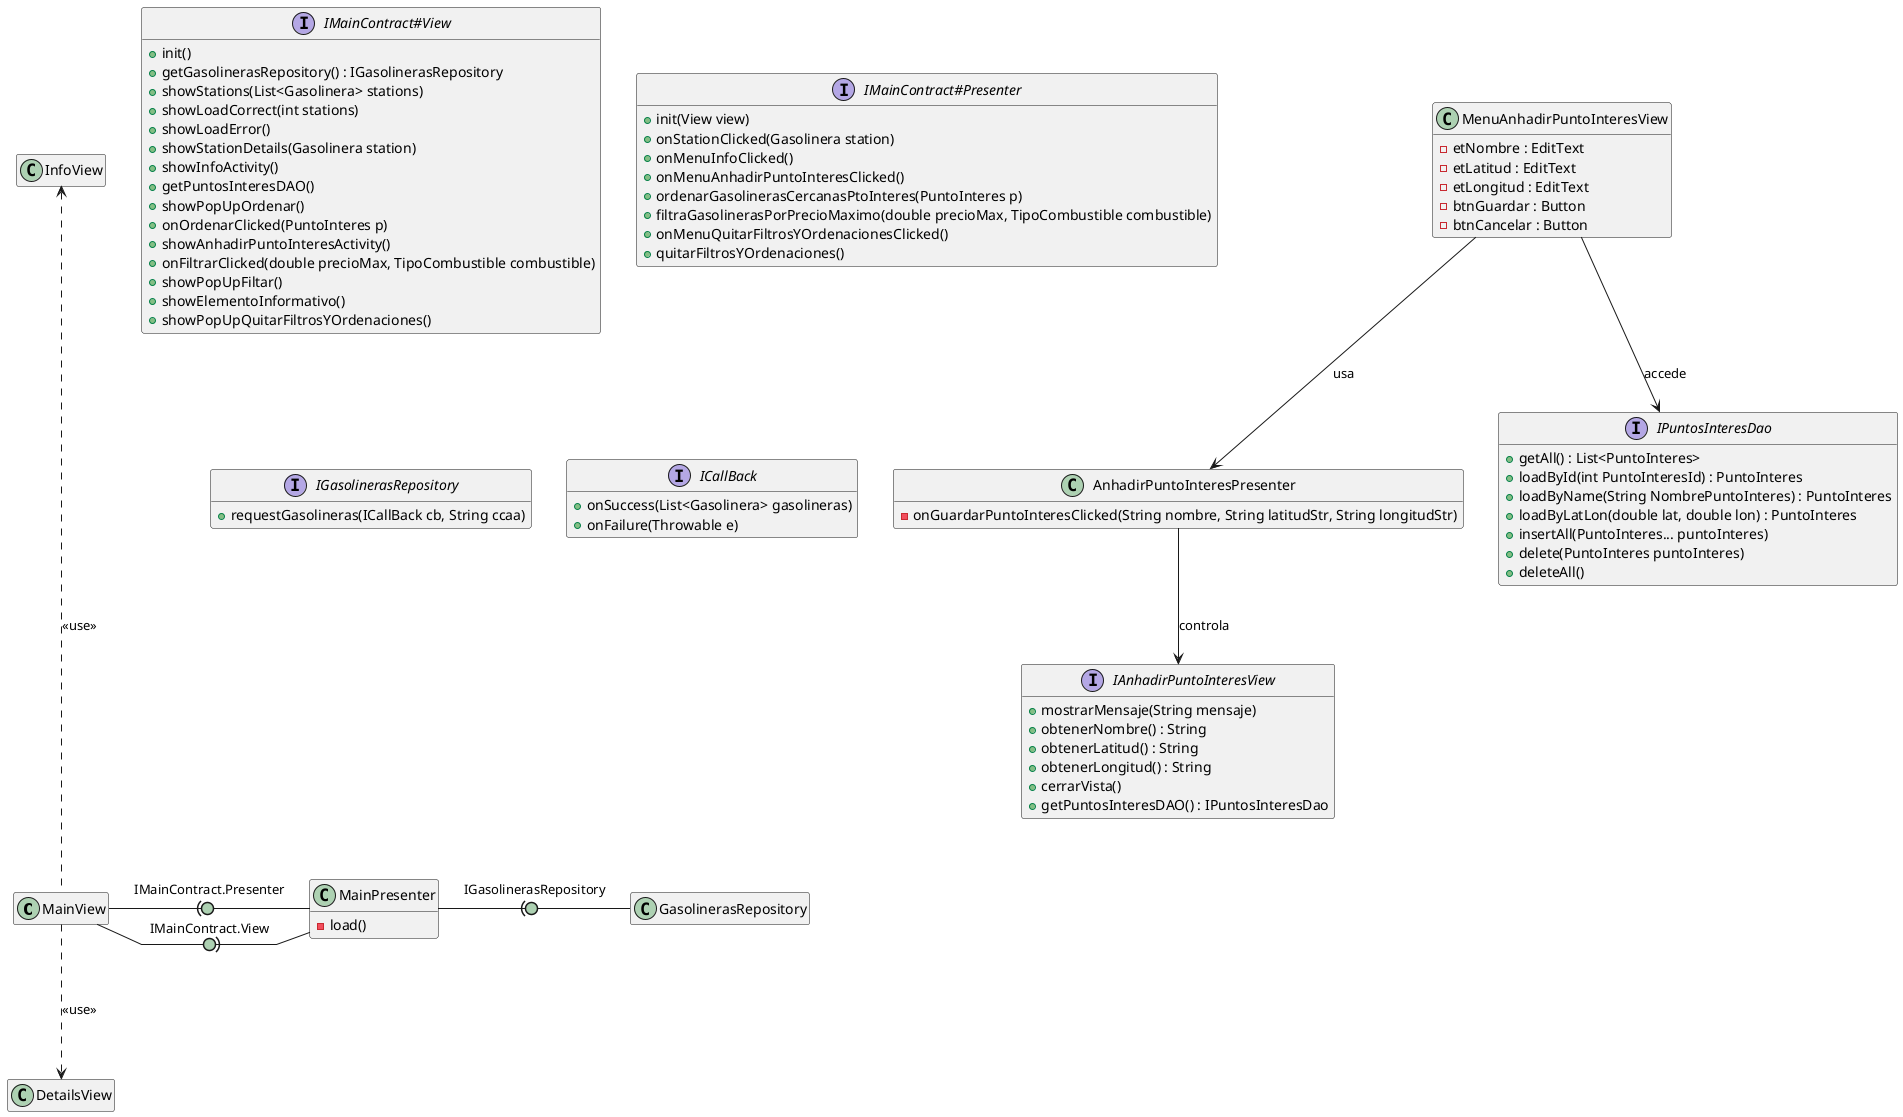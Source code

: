 @startuml clases

hide empty members
skinparam linetype polyline
skinparam arrowLollipopColor #ADD1B2

MainView -right(0- MainPresenter : IMainContract.Presenter
MainView -right0)- MainPresenter : IMainContract.View
MainView -up..-> InfoView : <<use>>
MainView -down..> DetailsView : <<use>>
MainPresenter -right(0- GasolinerasRepository : IGasolinerasRepository

class MainPresenter {
    -load()
}

interface IMainContract#View {
    + init()
    + getGasolinerasRepository() : IGasolinerasRepository
    + showStations(List<Gasolinera> stations)
    + showLoadCorrect(int stations)
    + showLoadError()
    + showStationDetails(Gasolinera station)
    + showInfoActivity()
    + getPuntosInteresDAO()
    + showPopUpOrdenar()
    + onOrdenarClicked(PuntoInteres p)
    + showAnhadirPuntoInteresActivity()
    + onFiltrarClicked(double precioMax, TipoCombustible combustible)
    + showPopUpFiltar()
    + showElementoInformativo()
    + showPopUpQuitarFiltrosYOrdenaciones()
}

interface IMainContract#Presenter {
    + init(View view)
    + onStationClicked(Gasolinera station)
    + onMenuInfoClicked()
    + onMenuAnhadirPuntoInteresClicked()
    + ordenarGasolinerasCercanasPtoInteres(PuntoInteres p)
    + filtraGasolinerasPorPrecioMaximo(double precioMax, TipoCombustible combustible)
    + onMenuQuitarFiltrosYOrdenacionesClicked()
    + quitarFiltrosYOrdenaciones()
}

interface IGasolinerasRepository {
    + requestGasolineras(ICallBack cb, String ccaa)
}

interface ICallBack {
    + onSuccess(List<Gasolinera> gasolineras)
    + onFailure(Throwable e)
}

class AnhadirPuntoInteresPresenter {
    - onGuardarPuntoInteresClicked(String nombre, String latitudStr, String longitudStr)
}

AnhadirPuntoInteresPresenter --> IAnhadirPuntoInteresView : controla

interface IAnhadirPuntoInteresView {
    + mostrarMensaje(String mensaje)
    + obtenerNombre() : String
    + obtenerLatitud() : String
    + obtenerLongitud() : String
    + cerrarVista()
    + getPuntosInteresDAO() : IPuntosInteresDao
}

class MenuAnhadirPuntoInteresView {
    - etNombre : EditText
    - etLatitud : EditText
    - etLongitud : EditText
    - btnGuardar : Button
    - btnCancelar : Button
}

MenuAnhadirPuntoInteresView --> AnhadirPuntoInteresPresenter : usa
MenuAnhadirPuntoInteresView --> IPuntosInteresDao : accede

interface IPuntosInteresDao {
    + getAll() : List<PuntoInteres>
    + loadById(int PuntoInteresId) : PuntoInteres
    + loadByName(String NombrePuntoInteres) : PuntoInteres
    + loadByLatLon(double lat, double lon) : PuntoInteres
    + insertAll(PuntoInteres... puntoInteres)
    + delete(PuntoInteres puntoInteres)
    + deleteAll()
}

@enduml
